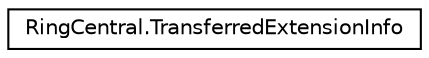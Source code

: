 digraph "Graphical Class Hierarchy"
{
 // LATEX_PDF_SIZE
  edge [fontname="Helvetica",fontsize="10",labelfontname="Helvetica",labelfontsize="10"];
  node [fontname="Helvetica",fontsize="10",shape=record];
  rankdir="LR";
  Node0 [label="RingCentral.TransferredExtensionInfo",height=0.2,width=0.4,color="black", fillcolor="white", style="filled",URL="$classRingCentral_1_1TransferredExtensionInfo.html",tooltip=" "];
}
